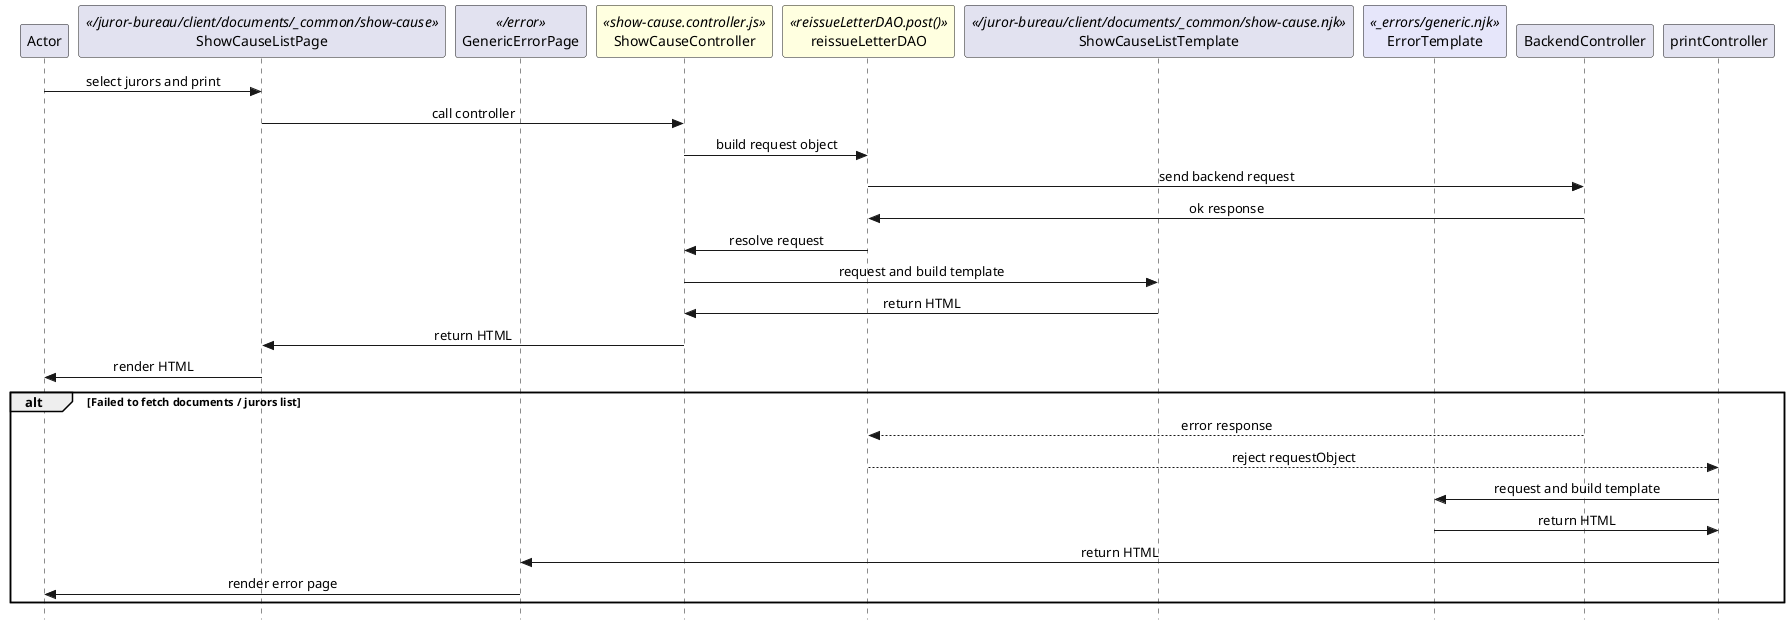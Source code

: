@startuml show-cause

skinparam Style strictuml 
skinparam SequenceMessageAlignment center

participant Actor


''' LOCAL ROUTING
participant ShowCauseListPage <</juror-bureau/client/documents/_common/show-cause>>
participant GenericErrorPage <</error>>

''' CONTROLLER AND REQUEST OBJECTS
participant ShowCauseController <<show-cause.controller.js>> #lightyellow
participant reissueLetterDAO <<reissueLetterDAO.post()>> #lightyellow

''' TEMPLATES
participant ShowCauseListTemplate <</juror-bureau/client/documents/_common/show-cause.njk>>
participant ErrorTemplate <<_errors/generic.njk>> #lavender

''' BACKEND CONTROLLER
participant BackendController

Actor -> ShowCauseListPage : select jurors and print
ShowCauseListPage -> ShowCauseController : call controller

ShowCauseController -> reissueLetterDAO : build request object
reissueLetterDAO -> BackendController : send backend request
reissueLetterDAO <- BackendController : ok response
ShowCauseController <- reissueLetterDAO : resolve request

ShowCauseController -> ShowCauseListTemplate : request and build template
ShowCauseController <- ShowCauseListTemplate : return HTML
ShowCauseListPage <- ShowCauseController : return HTML
Actor <- ShowCauseListPage : render HTML

alt Failed to fetch documents / jurors list
    reissueLetterDAO <-- BackendController : error response
    printController <-- reissueLetterDAO : reject requestObject
    printController -> ErrorTemplate : request and build template
    printController <- ErrorTemplate : return HTML
    GenericErrorPage <- printController : return HTML
    Actor <- GenericErrorPage : render error page
end


    